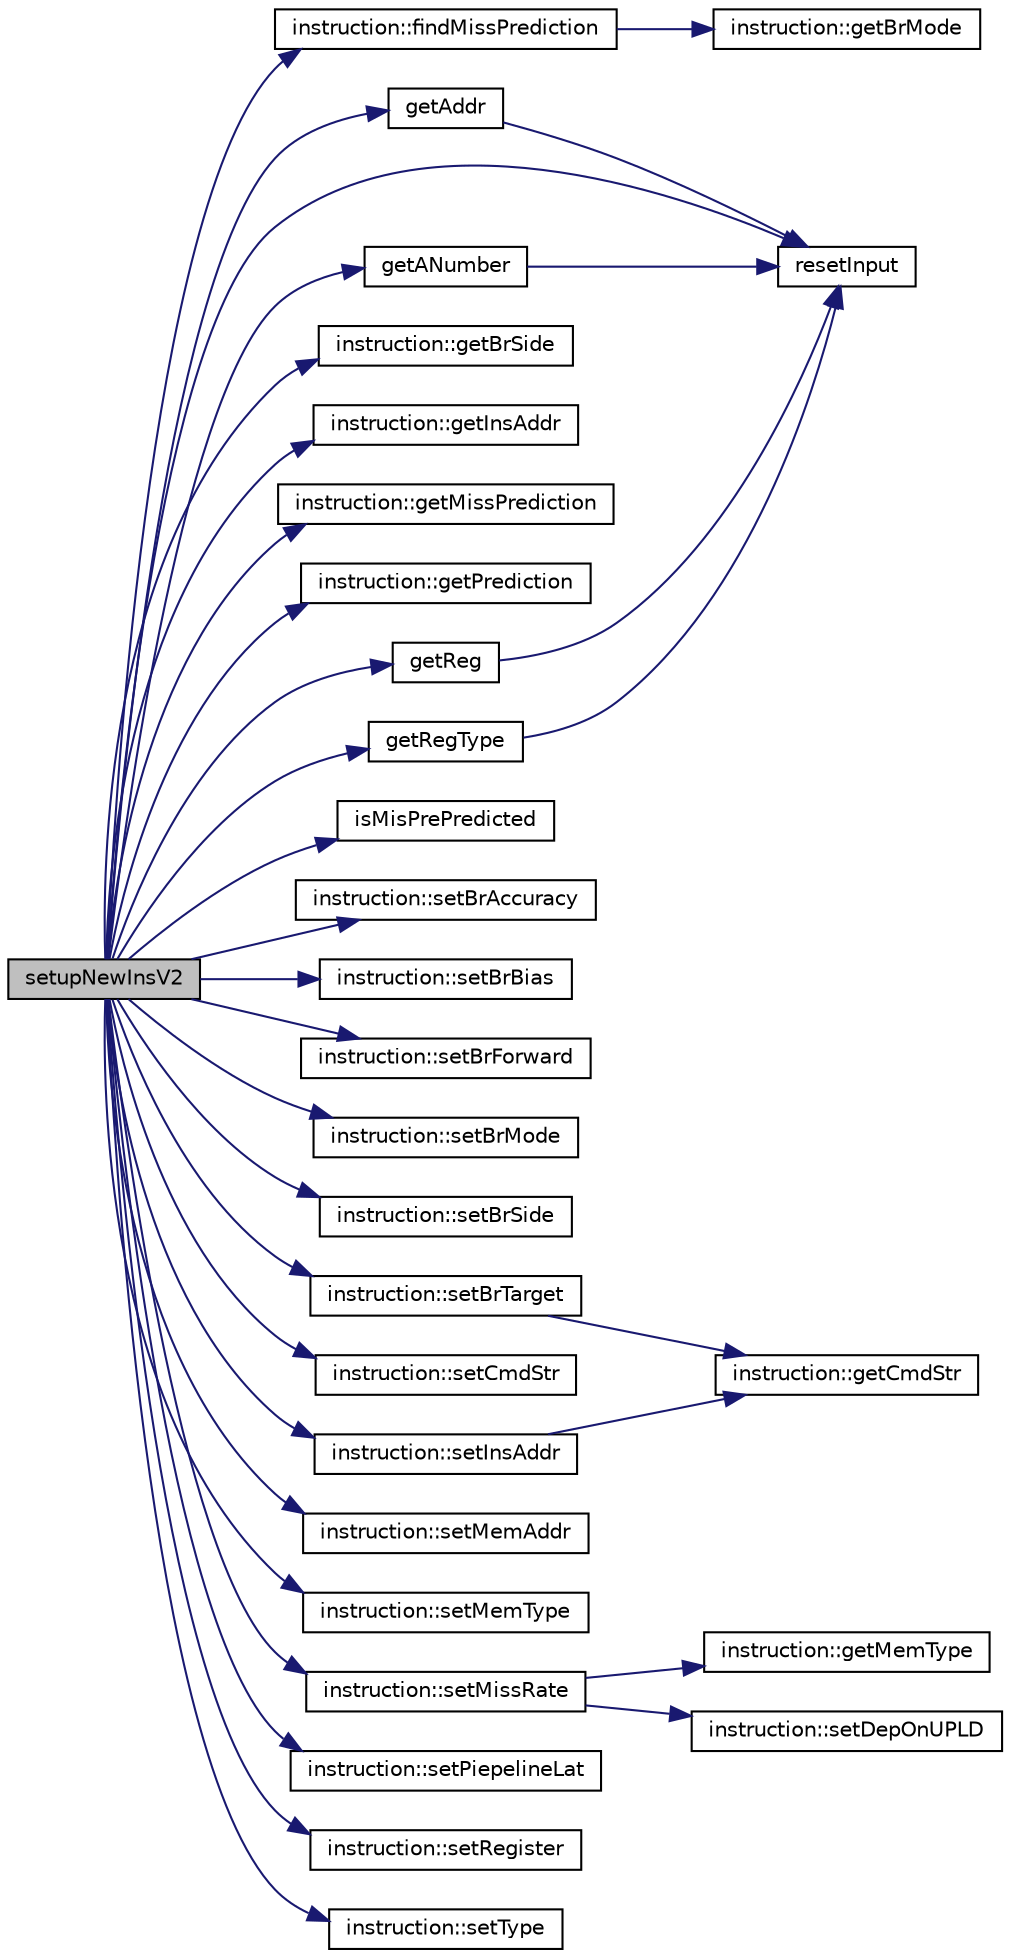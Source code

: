 digraph G
{
  edge [fontname="Helvetica",fontsize="10",labelfontname="Helvetica",labelfontsize="10"];
  node [fontname="Helvetica",fontsize="10",shape=record];
  rankdir=LR;
  Node1 [label="setupNewInsV2",height=0.2,width=0.4,color="black", fillcolor="grey75", style="filled" fontcolor="black"];
  Node1 -> Node2 [color="midnightblue",fontsize="10",style="solid",fontname="Helvetica"];
  Node2 [label="instruction::findMissPrediction",height=0.2,width=0.4,color="black", fillcolor="white", style="filled",URL="$classinstruction.html#ad37eea00676b66636402b18826c4ca2c"];
  Node2 -> Node3 [color="midnightblue",fontsize="10",style="solid",fontname="Helvetica"];
  Node3 [label="instruction::getBrMode",height=0.2,width=0.4,color="black", fillcolor="white", style="filled",URL="$classinstruction.html#a5ec270309f416ce62db5ea8e6478819d"];
  Node1 -> Node4 [color="midnightblue",fontsize="10",style="solid",fontname="Helvetica"];
  Node4 [label="getAddr",height=0.2,width=0.4,color="black", fillcolor="white", style="filled",URL="$bkEnd_8cpp.html#a2fce9656bfaf3c3b7160cf9a396c7297"];
  Node4 -> Node5 [color="midnightblue",fontsize="10",style="solid",fontname="Helvetica"];
  Node5 [label="resetInput",height=0.2,width=0.4,color="black", fillcolor="white", style="filled",URL="$bkEnd_8cpp.html#abec3fc00feaa7527678f9768c30c3fe1"];
  Node1 -> Node6 [color="midnightblue",fontsize="10",style="solid",fontname="Helvetica"];
  Node6 [label="getANumber",height=0.2,width=0.4,color="black", fillcolor="white", style="filled",URL="$bkEnd_8cpp.html#a9589f904c9dbc95069671b28d883a4f7"];
  Node6 -> Node5 [color="midnightblue",fontsize="10",style="solid",fontname="Helvetica"];
  Node1 -> Node7 [color="midnightblue",fontsize="10",style="solid",fontname="Helvetica"];
  Node7 [label="instruction::getBrSide",height=0.2,width=0.4,color="black", fillcolor="white", style="filled",URL="$classinstruction.html#a817d20194ce6f6b0d902f965129b5bc7"];
  Node1 -> Node8 [color="midnightblue",fontsize="10",style="solid",fontname="Helvetica"];
  Node8 [label="instruction::getInsAddr",height=0.2,width=0.4,color="black", fillcolor="white", style="filled",URL="$classinstruction.html#ac1fabe854c85726785052c7a5ebf6d39"];
  Node1 -> Node9 [color="midnightblue",fontsize="10",style="solid",fontname="Helvetica"];
  Node9 [label="instruction::getMissPrediction",height=0.2,width=0.4,color="black", fillcolor="white", style="filled",URL="$classinstruction.html#a8968b6df9999fd346e9ad67dbb3c24a6"];
  Node1 -> Node10 [color="midnightblue",fontsize="10",style="solid",fontname="Helvetica"];
  Node10 [label="instruction::getPrediction",height=0.2,width=0.4,color="black", fillcolor="white", style="filled",URL="$classinstruction.html#a02c4c1da37bc53bbe65fb85ccfd3ee52"];
  Node1 -> Node11 [color="midnightblue",fontsize="10",style="solid",fontname="Helvetica"];
  Node11 [label="getReg",height=0.2,width=0.4,color="black", fillcolor="white", style="filled",URL="$bkEnd_8cpp.html#a50572d24f56e517753d0b24cc3f560c5"];
  Node11 -> Node5 [color="midnightblue",fontsize="10",style="solid",fontname="Helvetica"];
  Node1 -> Node12 [color="midnightblue",fontsize="10",style="solid",fontname="Helvetica"];
  Node12 [label="getRegType",height=0.2,width=0.4,color="black", fillcolor="white", style="filled",URL="$bkEnd_8cpp.html#a8894d121130f17e7b86a4808184d7686"];
  Node12 -> Node5 [color="midnightblue",fontsize="10",style="solid",fontname="Helvetica"];
  Node1 -> Node13 [color="midnightblue",fontsize="10",style="solid",fontname="Helvetica"];
  Node13 [label="isMisPrePredicted",height=0.2,width=0.4,color="black", fillcolor="white", style="filled",URL="$bkEnd_8cpp.html#a956efe210acb292cfb8e75396ef62677"];
  Node1 -> Node5 [color="midnightblue",fontsize="10",style="solid",fontname="Helvetica"];
  Node1 -> Node14 [color="midnightblue",fontsize="10",style="solid",fontname="Helvetica"];
  Node14 [label="instruction::setBrAccuracy",height=0.2,width=0.4,color="black", fillcolor="white", style="filled",URL="$classinstruction.html#afa5bc75d50f79d6e6af4bf940086357a"];
  Node1 -> Node15 [color="midnightblue",fontsize="10",style="solid",fontname="Helvetica"];
  Node15 [label="instruction::setBrBias",height=0.2,width=0.4,color="black", fillcolor="white", style="filled",URL="$classinstruction.html#a0ee9ec109536e821189c53b82af33000"];
  Node1 -> Node16 [color="midnightblue",fontsize="10",style="solid",fontname="Helvetica"];
  Node16 [label="instruction::setBrForward",height=0.2,width=0.4,color="black", fillcolor="white", style="filled",URL="$classinstruction.html#a4e4a5a2f74a5c8420543cd42a0097d64"];
  Node1 -> Node17 [color="midnightblue",fontsize="10",style="solid",fontname="Helvetica"];
  Node17 [label="instruction::setBrMode",height=0.2,width=0.4,color="black", fillcolor="white", style="filled",URL="$classinstruction.html#ad7dcd18feb686b41ab57e15e00cf04a6"];
  Node1 -> Node18 [color="midnightblue",fontsize="10",style="solid",fontname="Helvetica"];
  Node18 [label="instruction::setBrSide",height=0.2,width=0.4,color="black", fillcolor="white", style="filled",URL="$classinstruction.html#a0cdb2aa4ff688f48a627a3e03baa6aad"];
  Node1 -> Node19 [color="midnightblue",fontsize="10",style="solid",fontname="Helvetica"];
  Node19 [label="instruction::setBrTarget",height=0.2,width=0.4,color="black", fillcolor="white", style="filled",URL="$classinstruction.html#abb70bf9067cbb8427efa16050c1fd34a"];
  Node19 -> Node20 [color="midnightblue",fontsize="10",style="solid",fontname="Helvetica"];
  Node20 [label="instruction::getCmdStr",height=0.2,width=0.4,color="black", fillcolor="white", style="filled",URL="$classinstruction.html#a95d2dc965b2b6bb037d31af748b98d30"];
  Node1 -> Node21 [color="midnightblue",fontsize="10",style="solid",fontname="Helvetica"];
  Node21 [label="instruction::setCmdStr",height=0.2,width=0.4,color="black", fillcolor="white", style="filled",URL="$classinstruction.html#adc61c4f03b740668fa8bf4b3e213f8f3"];
  Node1 -> Node22 [color="midnightblue",fontsize="10",style="solid",fontname="Helvetica"];
  Node22 [label="instruction::setInsAddr",height=0.2,width=0.4,color="black", fillcolor="white", style="filled",URL="$classinstruction.html#ac39145295a94852d0a3efe8c8247473d"];
  Node22 -> Node20 [color="midnightblue",fontsize="10",style="solid",fontname="Helvetica"];
  Node1 -> Node23 [color="midnightblue",fontsize="10",style="solid",fontname="Helvetica"];
  Node23 [label="instruction::setMemAddr",height=0.2,width=0.4,color="black", fillcolor="white", style="filled",URL="$classinstruction.html#a69e75dc34c4197b03e33a0032ae03e8f"];
  Node1 -> Node24 [color="midnightblue",fontsize="10",style="solid",fontname="Helvetica"];
  Node24 [label="instruction::setMemType",height=0.2,width=0.4,color="black", fillcolor="white", style="filled",URL="$classinstruction.html#a6c57d75878f06764457f4faaabe5de00"];
  Node1 -> Node25 [color="midnightblue",fontsize="10",style="solid",fontname="Helvetica"];
  Node25 [label="instruction::setMissRate",height=0.2,width=0.4,color="black", fillcolor="white", style="filled",URL="$classinstruction.html#a0b5a3de8a08da1f9e0c9d8cbff5ba8ce"];
  Node25 -> Node26 [color="midnightblue",fontsize="10",style="solid",fontname="Helvetica"];
  Node26 [label="instruction::getMemType",height=0.2,width=0.4,color="black", fillcolor="white", style="filled",URL="$classinstruction.html#a8051847b8731d697107d682564a7385f"];
  Node25 -> Node27 [color="midnightblue",fontsize="10",style="solid",fontname="Helvetica"];
  Node27 [label="instruction::setDepOnUPLD",height=0.2,width=0.4,color="black", fillcolor="white", style="filled",URL="$classinstruction.html#a99ed8de1173de1012b31333788a3e1a9"];
  Node1 -> Node28 [color="midnightblue",fontsize="10",style="solid",fontname="Helvetica"];
  Node28 [label="instruction::setPiepelineLat",height=0.2,width=0.4,color="black", fillcolor="white", style="filled",URL="$classinstruction.html#a331fb003e92ca7a8b86d95157ecbd122"];
  Node1 -> Node29 [color="midnightblue",fontsize="10",style="solid",fontname="Helvetica"];
  Node29 [label="instruction::setRegister",height=0.2,width=0.4,color="black", fillcolor="white", style="filled",URL="$classinstruction.html#a456de8aa26ff79d2b7cd203f7c59f2cb"];
  Node1 -> Node30 [color="midnightblue",fontsize="10",style="solid",fontname="Helvetica"];
  Node30 [label="instruction::setType",height=0.2,width=0.4,color="black", fillcolor="white", style="filled",URL="$classinstruction.html#ad9c7d979b5f4b00189973e47caa3411f"];
}
